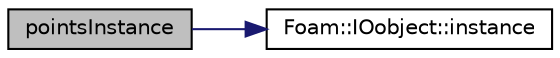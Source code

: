 digraph "pointsInstance"
{
  bgcolor="transparent";
  edge [fontname="Helvetica",fontsize="10",labelfontname="Helvetica",labelfontsize="10"];
  node [fontname="Helvetica",fontsize="10",shape=record];
  rankdir="LR";
  Node2019 [label="pointsInstance",height=0.2,width=0.4,color="black", fillcolor="grey75", style="filled", fontcolor="black"];
  Node2019 -> Node2020 [color="midnightblue",fontsize="10",style="solid",fontname="Helvetica"];
  Node2020 [label="Foam::IOobject::instance",height=0.2,width=0.4,color="black",URL="$a27249.html#acac6de003b420b848571b5064e50ed89"];
}
